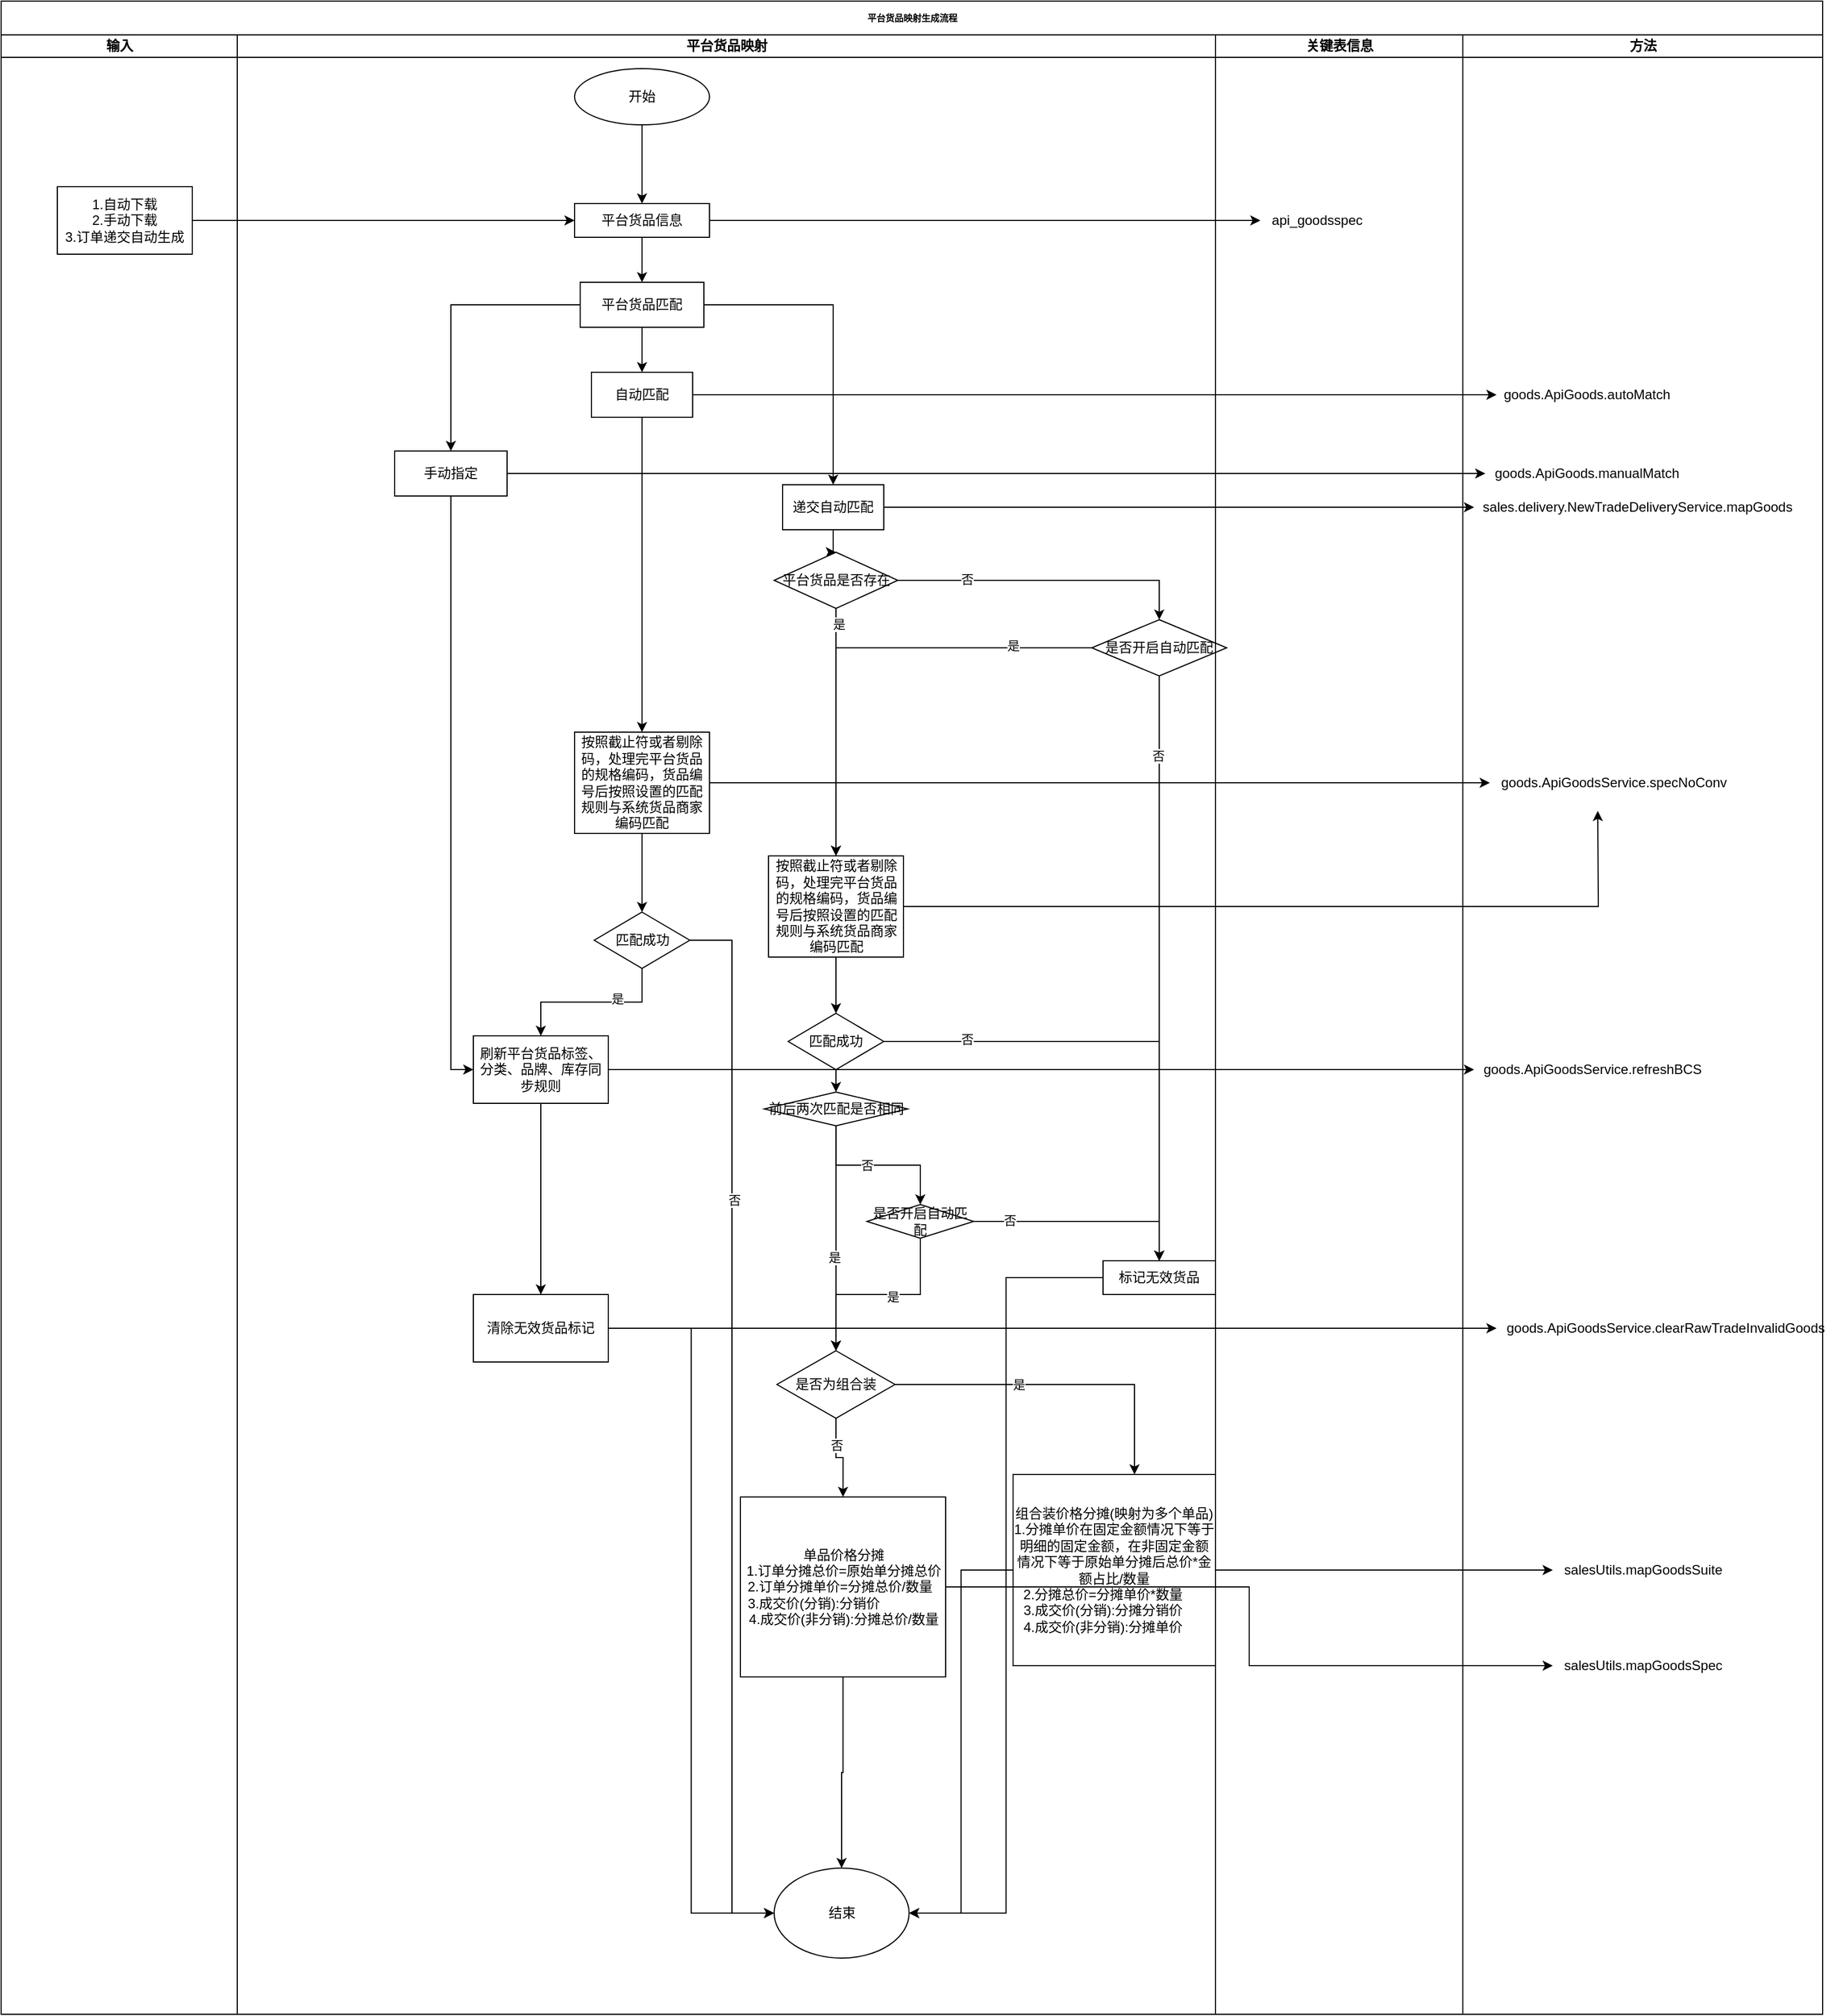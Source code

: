 <mxfile version="14.4.3" type="device"><diagram id="_JBLcS5l_VFMCmudMycl" name="第 1 页"><mxGraphModel dx="1422" dy="1991" grid="1" gridSize="10" guides="1" tooltips="1" connect="1" arrows="1" fold="1" page="1" pageScale="1" pageWidth="827" pageHeight="1169" math="0" shadow="0"><root><mxCell id="0"/><mxCell id="1" parent="0"/><mxCell id="y8E4CjzceyWJKIOjVqdz-274" value="平台货品映射生成流程" style="swimlane;html=1;childLayout=stackLayout;startSize=30;rounded=0;shadow=0;labelBackgroundColor=none;strokeWidth=1;fontFamily=Verdana;fontSize=8;align=center;" parent="1" vertex="1"><mxGeometry x="110" y="-390" width="1620" height="1790" as="geometry"><mxRectangle x="170" y="140" width="100" height="30" as="alternateBounds"/></mxGeometry></mxCell><mxCell id="y8E4CjzceyWJKIOjVqdz-275" value="输入" style="swimlane;html=1;startSize=20;" parent="y8E4CjzceyWJKIOjVqdz-274" vertex="1"><mxGeometry y="30" width="210" height="1760" as="geometry"/></mxCell><mxCell id="y8E4CjzceyWJKIOjVqdz-366" value="1.自动下载&lt;br&gt;2.手动下载&lt;br&gt;3.订单递交自动生成" style="rounded=0;whiteSpace=wrap;html=1;" parent="y8E4CjzceyWJKIOjVqdz-275" vertex="1"><mxGeometry x="50" y="135" width="120" height="60" as="geometry"/></mxCell><mxCell id="y8E4CjzceyWJKIOjVqdz-278" value="平台货品映射" style="swimlane;html=1;startSize=20;" parent="y8E4CjzceyWJKIOjVqdz-274" vertex="1"><mxGeometry x="210" y="30" width="870" height="1760" as="geometry"/></mxCell><mxCell id="y8E4CjzceyWJKIOjVqdz-279" style="edgeStyle=orthogonalEdgeStyle;rounded=0;orthogonalLoop=1;jettySize=auto;html=1;exitX=0.5;exitY=1;exitDx=0;exitDy=0;entryX=0.5;entryY=0;entryDx=0;entryDy=0;" parent="y8E4CjzceyWJKIOjVqdz-278" source="y8E4CjzceyWJKIOjVqdz-280" target="y8E4CjzceyWJKIOjVqdz-282" edge="1"><mxGeometry relative="1" as="geometry"/></mxCell><mxCell id="y8E4CjzceyWJKIOjVqdz-280" value="开始" style="ellipse;whiteSpace=wrap;html=1;" parent="y8E4CjzceyWJKIOjVqdz-278" vertex="1"><mxGeometry x="300" y="30" width="120" height="50" as="geometry"/></mxCell><mxCell id="y8E4CjzceyWJKIOjVqdz-374" style="edgeStyle=orthogonalEdgeStyle;rounded=0;orthogonalLoop=1;jettySize=auto;html=1;entryX=0.5;entryY=0;entryDx=0;entryDy=0;" parent="y8E4CjzceyWJKIOjVqdz-278" source="y8E4CjzceyWJKIOjVqdz-282" target="y8E4CjzceyWJKIOjVqdz-373" edge="1"><mxGeometry relative="1" as="geometry"/></mxCell><mxCell id="y8E4CjzceyWJKIOjVqdz-282" value="平台货品信息" style="rounded=0;whiteSpace=wrap;html=1;" parent="y8E4CjzceyWJKIOjVqdz-278" vertex="1"><mxGeometry x="300" y="150" width="120" height="30" as="geometry"/></mxCell><mxCell id="y8E4CjzceyWJKIOjVqdz-378" style="edgeStyle=orthogonalEdgeStyle;rounded=0;orthogonalLoop=1;jettySize=auto;html=1;entryX=0.5;entryY=0;entryDx=0;entryDy=0;" parent="y8E4CjzceyWJKIOjVqdz-278" source="y8E4CjzceyWJKIOjVqdz-373" target="y8E4CjzceyWJKIOjVqdz-375" edge="1"><mxGeometry relative="1" as="geometry"/></mxCell><mxCell id="y8E4CjzceyWJKIOjVqdz-379" style="edgeStyle=orthogonalEdgeStyle;rounded=0;orthogonalLoop=1;jettySize=auto;html=1;exitX=0.5;exitY=1;exitDx=0;exitDy=0;entryX=0.5;entryY=0;entryDx=0;entryDy=0;" parent="y8E4CjzceyWJKIOjVqdz-278" source="y8E4CjzceyWJKIOjVqdz-373" target="y8E4CjzceyWJKIOjVqdz-376" edge="1"><mxGeometry relative="1" as="geometry"/></mxCell><mxCell id="y8E4CjzceyWJKIOjVqdz-380" style="edgeStyle=orthogonalEdgeStyle;rounded=0;orthogonalLoop=1;jettySize=auto;html=1;entryX=0.5;entryY=0;entryDx=0;entryDy=0;" parent="y8E4CjzceyWJKIOjVqdz-278" source="y8E4CjzceyWJKIOjVqdz-373" target="y8E4CjzceyWJKIOjVqdz-377" edge="1"><mxGeometry relative="1" as="geometry"/></mxCell><mxCell id="y8E4CjzceyWJKIOjVqdz-373" value="平台货品匹配" style="rounded=0;whiteSpace=wrap;html=1;" parent="y8E4CjzceyWJKIOjVqdz-278" vertex="1"><mxGeometry x="305" y="220" width="110" height="40" as="geometry"/></mxCell><mxCell id="y8E4CjzceyWJKIOjVqdz-422" style="edgeStyle=orthogonalEdgeStyle;rounded=0;orthogonalLoop=1;jettySize=auto;html=1;entryX=0;entryY=0.5;entryDx=0;entryDy=0;" parent="y8E4CjzceyWJKIOjVqdz-278" source="y8E4CjzceyWJKIOjVqdz-375" target="y8E4CjzceyWJKIOjVqdz-401" edge="1"><mxGeometry relative="1" as="geometry"/></mxCell><mxCell id="y8E4CjzceyWJKIOjVqdz-375" value="手动指定" style="rounded=0;whiteSpace=wrap;html=1;" parent="y8E4CjzceyWJKIOjVqdz-278" vertex="1"><mxGeometry x="140" y="370" width="100" height="40" as="geometry"/></mxCell><mxCell id="y8E4CjzceyWJKIOjVqdz-391" style="edgeStyle=orthogonalEdgeStyle;rounded=0;orthogonalLoop=1;jettySize=auto;html=1;entryX=0.5;entryY=0;entryDx=0;entryDy=0;" parent="y8E4CjzceyWJKIOjVqdz-278" source="y8E4CjzceyWJKIOjVqdz-376" target="y8E4CjzceyWJKIOjVqdz-390" edge="1"><mxGeometry relative="1" as="geometry"/></mxCell><mxCell id="y8E4CjzceyWJKIOjVqdz-376" value="自动匹配" style="rounded=0;whiteSpace=wrap;html=1;" parent="y8E4CjzceyWJKIOjVqdz-278" vertex="1"><mxGeometry x="315" y="300" width="90" height="40" as="geometry"/></mxCell><mxCell id="y8E4CjzceyWJKIOjVqdz-426" style="edgeStyle=orthogonalEdgeStyle;rounded=0;orthogonalLoop=1;jettySize=auto;html=1;entryX=0.5;entryY=0;entryDx=0;entryDy=0;" parent="y8E4CjzceyWJKIOjVqdz-278" source="y8E4CjzceyWJKIOjVqdz-377" target="y8E4CjzceyWJKIOjVqdz-425" edge="1"><mxGeometry relative="1" as="geometry"/></mxCell><mxCell id="y8E4CjzceyWJKIOjVqdz-377" value="递交自动匹配" style="rounded=0;whiteSpace=wrap;html=1;" parent="y8E4CjzceyWJKIOjVqdz-278" vertex="1"><mxGeometry x="485" y="400" width="90" height="40" as="geometry"/></mxCell><mxCell id="y8E4CjzceyWJKIOjVqdz-514" style="edgeStyle=orthogonalEdgeStyle;rounded=0;orthogonalLoop=1;jettySize=auto;html=1;entryX=0;entryY=0.5;entryDx=0;entryDy=0;" parent="y8E4CjzceyWJKIOjVqdz-278" source="y8E4CjzceyWJKIOjVqdz-381" target="y8E4CjzceyWJKIOjVqdz-396" edge="1"><mxGeometry relative="1" as="geometry"/></mxCell><mxCell id="y8E4CjzceyWJKIOjVqdz-381" value="清除无效货品标记" style="rounded=0;whiteSpace=wrap;html=1;" parent="y8E4CjzceyWJKIOjVqdz-278" vertex="1"><mxGeometry x="210" y="1120" width="120" height="60" as="geometry"/></mxCell><mxCell id="y8E4CjzceyWJKIOjVqdz-395" style="edgeStyle=orthogonalEdgeStyle;rounded=0;orthogonalLoop=1;jettySize=auto;html=1;entryX=0.5;entryY=0;entryDx=0;entryDy=0;" parent="y8E4CjzceyWJKIOjVqdz-278" source="y8E4CjzceyWJKIOjVqdz-390" target="y8E4CjzceyWJKIOjVqdz-394" edge="1"><mxGeometry relative="1" as="geometry"/></mxCell><mxCell id="y8E4CjzceyWJKIOjVqdz-390" value="按照截止符或者剔除码，处理完平台货品的规格编码，货品编号后按照设置的匹配规则与系统货品商家编码匹配" style="rounded=0;whiteSpace=wrap;html=1;" parent="y8E4CjzceyWJKIOjVqdz-278" vertex="1"><mxGeometry x="300" y="620" width="120" height="90" as="geometry"/></mxCell><mxCell id="y8E4CjzceyWJKIOjVqdz-412" style="edgeStyle=orthogonalEdgeStyle;rounded=0;orthogonalLoop=1;jettySize=auto;html=1;entryX=0.5;entryY=0;entryDx=0;entryDy=0;" parent="y8E4CjzceyWJKIOjVqdz-278" source="y8E4CjzceyWJKIOjVqdz-394" target="y8E4CjzceyWJKIOjVqdz-401" edge="1"><mxGeometry relative="1" as="geometry"/></mxCell><mxCell id="y8E4CjzceyWJKIOjVqdz-413" value="是" style="edgeLabel;html=1;align=center;verticalAlign=middle;resizable=0;points=[];" parent="y8E4CjzceyWJKIOjVqdz-412" vertex="1" connectable="0"><mxGeometry x="-0.299" y="-3" relative="1" as="geometry"><mxPoint as="offset"/></mxGeometry></mxCell><mxCell id="y8E4CjzceyWJKIOjVqdz-472" style="edgeStyle=orthogonalEdgeStyle;rounded=0;orthogonalLoop=1;jettySize=auto;html=1;entryX=0;entryY=0.5;entryDx=0;entryDy=0;" parent="y8E4CjzceyWJKIOjVqdz-278" source="y8E4CjzceyWJKIOjVqdz-394" target="y8E4CjzceyWJKIOjVqdz-396" edge="1"><mxGeometry relative="1" as="geometry"/></mxCell><mxCell id="y8E4CjzceyWJKIOjVqdz-473" value="否" style="edgeLabel;html=1;align=center;verticalAlign=middle;resizable=0;points=[];" parent="y8E4CjzceyWJKIOjVqdz-472" vertex="1" connectable="0"><mxGeometry x="-0.429" y="2" relative="1" as="geometry"><mxPoint as="offset"/></mxGeometry></mxCell><mxCell id="y8E4CjzceyWJKIOjVqdz-394" value="匹配成功" style="rhombus;whiteSpace=wrap;html=1;" parent="y8E4CjzceyWJKIOjVqdz-278" vertex="1"><mxGeometry x="317.5" y="780" width="85" height="50" as="geometry"/></mxCell><mxCell id="y8E4CjzceyWJKIOjVqdz-396" value="结束" style="ellipse;whiteSpace=wrap;html=1;" parent="y8E4CjzceyWJKIOjVqdz-278" vertex="1"><mxGeometry x="477.5" y="1630" width="120" height="80" as="geometry"/></mxCell><mxCell id="y8E4CjzceyWJKIOjVqdz-414" style="edgeStyle=orthogonalEdgeStyle;rounded=0;orthogonalLoop=1;jettySize=auto;html=1;" parent="y8E4CjzceyWJKIOjVqdz-278" source="y8E4CjzceyWJKIOjVqdz-401" target="y8E4CjzceyWJKIOjVqdz-381" edge="1"><mxGeometry relative="1" as="geometry"/></mxCell><mxCell id="y8E4CjzceyWJKIOjVqdz-401" value="刷新平台货品标签、分类、品牌、库存同步规则" style="rounded=0;whiteSpace=wrap;html=1;" parent="y8E4CjzceyWJKIOjVqdz-278" vertex="1"><mxGeometry x="210" y="890" width="120" height="60" as="geometry"/></mxCell><mxCell id="y8E4CjzceyWJKIOjVqdz-457" style="edgeStyle=orthogonalEdgeStyle;rounded=0;orthogonalLoop=1;jettySize=auto;html=1;entryX=0.5;entryY=0;entryDx=0;entryDy=0;" parent="y8E4CjzceyWJKIOjVqdz-278" source="y8E4CjzceyWJKIOjVqdz-425" target="y8E4CjzceyWJKIOjVqdz-427" edge="1"><mxGeometry relative="1" as="geometry"/></mxCell><mxCell id="y8E4CjzceyWJKIOjVqdz-458" value="否" style="edgeLabel;html=1;align=center;verticalAlign=middle;resizable=0;points=[];" parent="y8E4CjzceyWJKIOjVqdz-457" vertex="1" connectable="0"><mxGeometry x="-0.544" y="1" relative="1" as="geometry"><mxPoint as="offset"/></mxGeometry></mxCell><mxCell id="y8E4CjzceyWJKIOjVqdz-469" style="edgeStyle=orthogonalEdgeStyle;rounded=0;orthogonalLoop=1;jettySize=auto;html=1;entryX=0.5;entryY=0;entryDx=0;entryDy=0;" parent="y8E4CjzceyWJKIOjVqdz-278" source="y8E4CjzceyWJKIOjVqdz-425" target="y8E4CjzceyWJKIOjVqdz-445" edge="1"><mxGeometry relative="1" as="geometry"/></mxCell><mxCell id="y8E4CjzceyWJKIOjVqdz-501" value="是" style="edgeLabel;html=1;align=center;verticalAlign=middle;resizable=0;points=[];" parent="y8E4CjzceyWJKIOjVqdz-469" vertex="1" connectable="0"><mxGeometry x="-0.877" y="2" relative="1" as="geometry"><mxPoint as="offset"/></mxGeometry></mxCell><mxCell id="y8E4CjzceyWJKIOjVqdz-425" value="平台货品是否存在" style="rhombus;whiteSpace=wrap;html=1;" parent="y8E4CjzceyWJKIOjVqdz-278" vertex="1"><mxGeometry x="477.5" y="460" width="110" height="50" as="geometry"/></mxCell><mxCell id="y8E4CjzceyWJKIOjVqdz-459" style="edgeStyle=orthogonalEdgeStyle;rounded=0;orthogonalLoop=1;jettySize=auto;html=1;" parent="y8E4CjzceyWJKIOjVqdz-278" source="y8E4CjzceyWJKIOjVqdz-427" target="y8E4CjzceyWJKIOjVqdz-453" edge="1"><mxGeometry relative="1" as="geometry"/></mxCell><mxCell id="y8E4CjzceyWJKIOjVqdz-497" value="否" style="edgeLabel;html=1;align=center;verticalAlign=middle;resizable=0;points=[];" parent="y8E4CjzceyWJKIOjVqdz-459" vertex="1" connectable="0"><mxGeometry x="-0.728" y="-1" relative="1" as="geometry"><mxPoint as="offset"/></mxGeometry></mxCell><mxCell id="y8E4CjzceyWJKIOjVqdz-502" style="edgeStyle=orthogonalEdgeStyle;rounded=0;orthogonalLoop=1;jettySize=auto;html=1;entryX=0.5;entryY=0;entryDx=0;entryDy=0;" parent="y8E4CjzceyWJKIOjVqdz-278" source="y8E4CjzceyWJKIOjVqdz-427" target="y8E4CjzceyWJKIOjVqdz-445" edge="1"><mxGeometry relative="1" as="geometry"/></mxCell><mxCell id="y8E4CjzceyWJKIOjVqdz-503" value="是" style="edgeLabel;html=1;align=center;verticalAlign=middle;resizable=0;points=[];" parent="y8E4CjzceyWJKIOjVqdz-502" vertex="1" connectable="0"><mxGeometry x="-0.659" y="-2" relative="1" as="geometry"><mxPoint as="offset"/></mxGeometry></mxCell><mxCell id="y8E4CjzceyWJKIOjVqdz-427" value="是否开启自动匹配" style="rhombus;whiteSpace=wrap;html=1;" parent="y8E4CjzceyWJKIOjVqdz-278" vertex="1"><mxGeometry x="760" y="520" width="120" height="50" as="geometry"/></mxCell><mxCell id="y8E4CjzceyWJKIOjVqdz-448" style="edgeStyle=orthogonalEdgeStyle;rounded=0;orthogonalLoop=1;jettySize=auto;html=1;entryX=0.5;entryY=0;entryDx=0;entryDy=0;" parent="y8E4CjzceyWJKIOjVqdz-278" source="y8E4CjzceyWJKIOjVqdz-445" target="y8E4CjzceyWJKIOjVqdz-447" edge="1"><mxGeometry relative="1" as="geometry"/></mxCell><mxCell id="y8E4CjzceyWJKIOjVqdz-445" value="按照截止符或者剔除码，处理完平台货品的规格编码，货品编号后按照设置的匹配规则与系统货品商家编码匹配" style="rounded=0;whiteSpace=wrap;html=1;" parent="y8E4CjzceyWJKIOjVqdz-278" vertex="1"><mxGeometry x="472.5" y="730" width="120" height="90" as="geometry"/></mxCell><mxCell id="y8E4CjzceyWJKIOjVqdz-454" style="edgeStyle=orthogonalEdgeStyle;rounded=0;orthogonalLoop=1;jettySize=auto;html=1;entryX=0.5;entryY=0;entryDx=0;entryDy=0;" parent="y8E4CjzceyWJKIOjVqdz-278" source="y8E4CjzceyWJKIOjVqdz-447" target="y8E4CjzceyWJKIOjVqdz-453" edge="1"><mxGeometry relative="1" as="geometry"/></mxCell><mxCell id="y8E4CjzceyWJKIOjVqdz-496" value="否" style="edgeLabel;html=1;align=center;verticalAlign=middle;resizable=0;points=[];" parent="y8E4CjzceyWJKIOjVqdz-454" vertex="1" connectable="0"><mxGeometry x="-0.667" y="2" relative="1" as="geometry"><mxPoint as="offset"/></mxGeometry></mxCell><mxCell id="y8E4CjzceyWJKIOjVqdz-471" style="edgeStyle=orthogonalEdgeStyle;rounded=0;orthogonalLoop=1;jettySize=auto;html=1;" parent="y8E4CjzceyWJKIOjVqdz-278" source="y8E4CjzceyWJKIOjVqdz-447" target="y8E4CjzceyWJKIOjVqdz-470" edge="1"><mxGeometry relative="1" as="geometry"/></mxCell><mxCell id="y8E4CjzceyWJKIOjVqdz-447" value="匹配成功" style="rhombus;whiteSpace=wrap;html=1;" parent="y8E4CjzceyWJKIOjVqdz-278" vertex="1"><mxGeometry x="490" y="870" width="85" height="50" as="geometry"/></mxCell><mxCell id="y8E4CjzceyWJKIOjVqdz-456" style="edgeStyle=orthogonalEdgeStyle;rounded=0;orthogonalLoop=1;jettySize=auto;html=1;entryX=1;entryY=0.5;entryDx=0;entryDy=0;" parent="y8E4CjzceyWJKIOjVqdz-278" source="y8E4CjzceyWJKIOjVqdz-453" target="y8E4CjzceyWJKIOjVqdz-396" edge="1"><mxGeometry relative="1" as="geometry"/></mxCell><mxCell id="y8E4CjzceyWJKIOjVqdz-453" value="标记无效货品" style="rounded=0;whiteSpace=wrap;html=1;" parent="y8E4CjzceyWJKIOjVqdz-278" vertex="1"><mxGeometry x="770" y="1090" width="100" height="30" as="geometry"/></mxCell><mxCell id="y8E4CjzceyWJKIOjVqdz-489" style="edgeStyle=orthogonalEdgeStyle;rounded=0;orthogonalLoop=1;jettySize=auto;html=1;entryX=0.5;entryY=0;entryDx=0;entryDy=0;" parent="y8E4CjzceyWJKIOjVqdz-278" source="y8E4CjzceyWJKIOjVqdz-470" target="y8E4CjzceyWJKIOjVqdz-478" edge="1"><mxGeometry relative="1" as="geometry"/></mxCell><mxCell id="y8E4CjzceyWJKIOjVqdz-491" value="否" style="edgeLabel;html=1;align=center;verticalAlign=middle;resizable=0;points=[];" parent="y8E4CjzceyWJKIOjVqdz-489" vertex="1" connectable="0"><mxGeometry x="-0.143" relative="1" as="geometry"><mxPoint as="offset"/></mxGeometry></mxCell><mxCell id="-6tos7HYE-LTPaoOVQpP-6" style="edgeStyle=orthogonalEdgeStyle;rounded=0;orthogonalLoop=1;jettySize=auto;html=1;" edge="1" parent="y8E4CjzceyWJKIOjVqdz-278" source="y8E4CjzceyWJKIOjVqdz-470" target="-6tos7HYE-LTPaoOVQpP-5"><mxGeometry relative="1" as="geometry"/></mxCell><mxCell id="-6tos7HYE-LTPaoOVQpP-7" value="是" style="edgeLabel;html=1;align=center;verticalAlign=middle;resizable=0;points=[];" vertex="1" connectable="0" parent="-6tos7HYE-LTPaoOVQpP-6"><mxGeometry x="0.171" y="-3" relative="1" as="geometry"><mxPoint x="1" as="offset"/></mxGeometry></mxCell><mxCell id="y8E4CjzceyWJKIOjVqdz-470" value="前后两次匹配是否相同" style="rhombus;whiteSpace=wrap;html=1;" parent="y8E4CjzceyWJKIOjVqdz-278" vertex="1"><mxGeometry x="468.75" y="940" width="127.5" height="30" as="geometry"/></mxCell><mxCell id="y8E4CjzceyWJKIOjVqdz-494" style="edgeStyle=orthogonalEdgeStyle;rounded=0;orthogonalLoop=1;jettySize=auto;html=1;entryX=0.5;entryY=0;entryDx=0;entryDy=0;" parent="y8E4CjzceyWJKIOjVqdz-278" source="y8E4CjzceyWJKIOjVqdz-478" target="y8E4CjzceyWJKIOjVqdz-453" edge="1"><mxGeometry relative="1" as="geometry"/></mxCell><mxCell id="y8E4CjzceyWJKIOjVqdz-495" value="否" style="edgeLabel;html=1;align=center;verticalAlign=middle;resizable=0;points=[];" parent="y8E4CjzceyWJKIOjVqdz-494" vertex="1" connectable="0"><mxGeometry x="-0.684" y="1" relative="1" as="geometry"><mxPoint as="offset"/></mxGeometry></mxCell><mxCell id="-6tos7HYE-LTPaoOVQpP-8" style="edgeStyle=orthogonalEdgeStyle;rounded=0;orthogonalLoop=1;jettySize=auto;html=1;entryX=0.5;entryY=0;entryDx=0;entryDy=0;" edge="1" parent="y8E4CjzceyWJKIOjVqdz-278" source="y8E4CjzceyWJKIOjVqdz-478" target="-6tos7HYE-LTPaoOVQpP-5"><mxGeometry relative="1" as="geometry"/></mxCell><mxCell id="-6tos7HYE-LTPaoOVQpP-9" value="是" style="edgeLabel;html=1;align=center;verticalAlign=middle;resizable=0;points=[];" vertex="1" connectable="0" parent="-6tos7HYE-LTPaoOVQpP-8"><mxGeometry x="-0.149" y="2" relative="1" as="geometry"><mxPoint as="offset"/></mxGeometry></mxCell><mxCell id="y8E4CjzceyWJKIOjVqdz-478" value="是否开启自动匹配" style="rhombus;whiteSpace=wrap;html=1;" parent="y8E4CjzceyWJKIOjVqdz-278" vertex="1"><mxGeometry x="560" y="1040" width="95" height="30" as="geometry"/></mxCell><mxCell id="-6tos7HYE-LTPaoOVQpP-13" style="edgeStyle=orthogonalEdgeStyle;rounded=0;orthogonalLoop=1;jettySize=auto;html=1;entryX=0.5;entryY=0;entryDx=0;entryDy=0;" edge="1" parent="y8E4CjzceyWJKIOjVqdz-278" source="-6tos7HYE-LTPaoOVQpP-5" target="-6tos7HYE-LTPaoOVQpP-10"><mxGeometry relative="1" as="geometry"/></mxCell><mxCell id="-6tos7HYE-LTPaoOVQpP-14" value="否" style="edgeLabel;html=1;align=center;verticalAlign=middle;resizable=0;points=[];" vertex="1" connectable="0" parent="-6tos7HYE-LTPaoOVQpP-13"><mxGeometry x="-0.371" y="-1" relative="1" as="geometry"><mxPoint x="1" as="offset"/></mxGeometry></mxCell><mxCell id="-6tos7HYE-LTPaoOVQpP-15" style="edgeStyle=orthogonalEdgeStyle;rounded=0;orthogonalLoop=1;jettySize=auto;html=1;entryX=0.6;entryY=0;entryDx=0;entryDy=0;entryPerimeter=0;" edge="1" parent="y8E4CjzceyWJKIOjVqdz-278" source="-6tos7HYE-LTPaoOVQpP-5" target="-6tos7HYE-LTPaoOVQpP-11"><mxGeometry relative="1" as="geometry"/></mxCell><mxCell id="-6tos7HYE-LTPaoOVQpP-16" value="是" style="edgeLabel;html=1;align=center;verticalAlign=middle;resizable=0;points=[];" vertex="1" connectable="0" parent="-6tos7HYE-LTPaoOVQpP-15"><mxGeometry x="-0.252" relative="1" as="geometry"><mxPoint as="offset"/></mxGeometry></mxCell><mxCell id="-6tos7HYE-LTPaoOVQpP-5" value="是否为组合装" style="rhombus;whiteSpace=wrap;html=1;" vertex="1" parent="y8E4CjzceyWJKIOjVqdz-278"><mxGeometry x="480" y="1170" width="105" height="60" as="geometry"/></mxCell><mxCell id="-6tos7HYE-LTPaoOVQpP-19" style="edgeStyle=orthogonalEdgeStyle;rounded=0;orthogonalLoop=1;jettySize=auto;html=1;" edge="1" parent="y8E4CjzceyWJKIOjVqdz-278" source="-6tos7HYE-LTPaoOVQpP-10" target="y8E4CjzceyWJKIOjVqdz-396"><mxGeometry relative="1" as="geometry"/></mxCell><mxCell id="-6tos7HYE-LTPaoOVQpP-10" value="单品价格分摊&lt;br&gt;1.订单分摊总价=原始单分摊总价&lt;br&gt;2.订单分摊单价=分摊总价/数量&amp;nbsp;&amp;nbsp;&lt;br&gt;3.成交价(分销):分销价&amp;nbsp; &amp;nbsp; &amp;nbsp; &amp;nbsp; &amp;nbsp; &amp;nbsp; &amp;nbsp; &amp;nbsp;&amp;nbsp;&lt;br&gt;4.成交价(非分销):分摊总价/数量" style="rounded=0;whiteSpace=wrap;html=1;" vertex="1" parent="y8E4CjzceyWJKIOjVqdz-278"><mxGeometry x="447.5" y="1300" width="182.5" height="160" as="geometry"/></mxCell><mxCell id="-6tos7HYE-LTPaoOVQpP-22" style="edgeStyle=orthogonalEdgeStyle;rounded=0;orthogonalLoop=1;jettySize=auto;html=1;entryX=1;entryY=0.5;entryDx=0;entryDy=0;" edge="1" parent="y8E4CjzceyWJKIOjVqdz-278" source="-6tos7HYE-LTPaoOVQpP-11" target="y8E4CjzceyWJKIOjVqdz-396"><mxGeometry relative="1" as="geometry"/></mxCell><mxCell id="-6tos7HYE-LTPaoOVQpP-11" value="组合装价格分摊(映射为多个单品)&lt;br&gt;1.分摊单价在固定金额情况下等于明细的固定金额，在非固定金额情况下等于原始单分摊后总价*金额占比/数量&lt;br&gt;2.分摊总价=分摊单价*数量&amp;nbsp; &amp;nbsp; &amp;nbsp;&amp;nbsp;&lt;br&gt;&amp;nbsp;3.成交价(分销):分摊分销价&amp;nbsp; &amp;nbsp; &amp;nbsp; &amp;nbsp; &amp;nbsp;4.成交价(非分销):分摊单价&amp;nbsp; &amp;nbsp; &amp;nbsp; &amp;nbsp;" style="rounded=0;whiteSpace=wrap;html=1;" vertex="1" parent="y8E4CjzceyWJKIOjVqdz-278"><mxGeometry x="690" y="1280" width="180" height="170" as="geometry"/></mxCell><mxCell id="y8E4CjzceyWJKIOjVqdz-332" value="关键表信息" style="swimlane;html=1;startSize=20;" parent="y8E4CjzceyWJKIOjVqdz-274" vertex="1"><mxGeometry x="1080" y="30" width="220" height="1760" as="geometry"/></mxCell><mxCell id="y8E4CjzceyWJKIOjVqdz-369" value="api_goodsspec" style="text;html=1;align=center;verticalAlign=middle;resizable=0;points=[];autosize=1;" parent="y8E4CjzceyWJKIOjVqdz-332" vertex="1"><mxGeometry x="40" y="155" width="100" height="20" as="geometry"/></mxCell><mxCell id="y8E4CjzceyWJKIOjVqdz-368" style="edgeStyle=orthogonalEdgeStyle;rounded=0;orthogonalLoop=1;jettySize=auto;html=1;" parent="y8E4CjzceyWJKIOjVqdz-274" source="y8E4CjzceyWJKIOjVqdz-366" target="y8E4CjzceyWJKIOjVqdz-282" edge="1"><mxGeometry relative="1" as="geometry"/></mxCell><mxCell id="y8E4CjzceyWJKIOjVqdz-372" style="edgeStyle=orthogonalEdgeStyle;rounded=0;orthogonalLoop=1;jettySize=auto;html=1;" parent="y8E4CjzceyWJKIOjVqdz-274" source="y8E4CjzceyWJKIOjVqdz-282" target="y8E4CjzceyWJKIOjVqdz-369" edge="1"><mxGeometry relative="1" as="geometry"/></mxCell><mxCell id="y8E4CjzceyWJKIOjVqdz-384" style="edgeStyle=orthogonalEdgeStyle;rounded=0;orthogonalLoop=1;jettySize=auto;html=1;" parent="y8E4CjzceyWJKIOjVqdz-274" source="y8E4CjzceyWJKIOjVqdz-375" target="y8E4CjzceyWJKIOjVqdz-383" edge="1"><mxGeometry relative="1" as="geometry"/></mxCell><mxCell id="y8E4CjzceyWJKIOjVqdz-387" style="edgeStyle=orthogonalEdgeStyle;rounded=0;orthogonalLoop=1;jettySize=auto;html=1;" parent="y8E4CjzceyWJKIOjVqdz-274" source="y8E4CjzceyWJKIOjVqdz-376" target="y8E4CjzceyWJKIOjVqdz-386" edge="1"><mxGeometry relative="1" as="geometry"/></mxCell><mxCell id="y8E4CjzceyWJKIOjVqdz-349" value="方法" style="swimlane;html=1;startSize=20;" parent="y8E4CjzceyWJKIOjVqdz-274" vertex="1"><mxGeometry x="1300" y="30" width="320" height="1760" as="geometry"/></mxCell><mxCell id="y8E4CjzceyWJKIOjVqdz-383" value="goods.ApiGoods.manualMatch" style="text;html=1;align=center;verticalAlign=middle;resizable=0;points=[];autosize=1;" parent="y8E4CjzceyWJKIOjVqdz-349" vertex="1"><mxGeometry x="20" y="380" width="180" height="20" as="geometry"/></mxCell><mxCell id="y8E4CjzceyWJKIOjVqdz-386" value="goods.ApiGoods.autoMatch" style="text;html=1;align=center;verticalAlign=middle;resizable=0;points=[];autosize=1;" parent="y8E4CjzceyWJKIOjVqdz-349" vertex="1"><mxGeometry x="30" y="310" width="160" height="20" as="geometry"/></mxCell><mxCell id="y8E4CjzceyWJKIOjVqdz-392" value="goods.ApiGoodsService.specNoConv" style="text;html=1;align=center;verticalAlign=middle;resizable=0;points=[];autosize=1;" parent="y8E4CjzceyWJKIOjVqdz-349" vertex="1"><mxGeometry x="24" y="655" width="220" height="20" as="geometry"/></mxCell><mxCell id="y8E4CjzceyWJKIOjVqdz-460" value="sales.delivery.NewTradeDeliveryService.mapGoods" style="text;html=1;align=center;verticalAlign=middle;resizable=0;points=[];autosize=1;" parent="y8E4CjzceyWJKIOjVqdz-349" vertex="1"><mxGeometry x="10" y="410" width="290" height="20" as="geometry"/></mxCell><mxCell id="y8E4CjzceyWJKIOjVqdz-504" value="goods.ApiGoodsService.refreshBCS" style="text;html=1;align=center;verticalAlign=middle;resizable=0;points=[];autosize=1;" parent="y8E4CjzceyWJKIOjVqdz-349" vertex="1"><mxGeometry x="10" y="910" width="210" height="20" as="geometry"/></mxCell><mxCell id="y8E4CjzceyWJKIOjVqdz-506" value="goods.ApiGoodsService.clearRawTradeInvalidGoods" style="text;html=1;align=center;verticalAlign=middle;resizable=0;points=[];autosize=1;" parent="y8E4CjzceyWJKIOjVqdz-349" vertex="1"><mxGeometry x="30" y="1140" width="300" height="20" as="geometry"/></mxCell><mxCell id="-6tos7HYE-LTPaoOVQpP-23" value="salesUtils.mapGoodsSpec" style="text;html=1;align=center;verticalAlign=middle;resizable=0;points=[];autosize=1;" vertex="1" parent="y8E4CjzceyWJKIOjVqdz-349"><mxGeometry x="80" y="1440" width="160" height="20" as="geometry"/></mxCell><mxCell id="-6tos7HYE-LTPaoOVQpP-24" value="salesUtils.mapGoodsSuite" style="text;html=1;align=center;verticalAlign=middle;resizable=0;points=[];autosize=1;" vertex="1" parent="y8E4CjzceyWJKIOjVqdz-349"><mxGeometry x="80" y="1355" width="160" height="20" as="geometry"/></mxCell><mxCell id="y8E4CjzceyWJKIOjVqdz-393" style="edgeStyle=orthogonalEdgeStyle;rounded=0;orthogonalLoop=1;jettySize=auto;html=1;" parent="y8E4CjzceyWJKIOjVqdz-274" source="y8E4CjzceyWJKIOjVqdz-390" target="y8E4CjzceyWJKIOjVqdz-392" edge="1"><mxGeometry relative="1" as="geometry"/></mxCell><mxCell id="y8E4CjzceyWJKIOjVqdz-461" style="edgeStyle=orthogonalEdgeStyle;rounded=0;orthogonalLoop=1;jettySize=auto;html=1;" parent="y8E4CjzceyWJKIOjVqdz-274" source="y8E4CjzceyWJKIOjVqdz-377" target="y8E4CjzceyWJKIOjVqdz-460" edge="1"><mxGeometry relative="1" as="geometry"/></mxCell><mxCell id="y8E4CjzceyWJKIOjVqdz-505" style="edgeStyle=orthogonalEdgeStyle;rounded=0;orthogonalLoop=1;jettySize=auto;html=1;" parent="y8E4CjzceyWJKIOjVqdz-274" source="y8E4CjzceyWJKIOjVqdz-401" target="y8E4CjzceyWJKIOjVqdz-504" edge="1"><mxGeometry relative="1" as="geometry"/></mxCell><mxCell id="y8E4CjzceyWJKIOjVqdz-515" style="edgeStyle=orthogonalEdgeStyle;rounded=0;orthogonalLoop=1;jettySize=auto;html=1;" parent="y8E4CjzceyWJKIOjVqdz-274" source="y8E4CjzceyWJKIOjVqdz-381" target="y8E4CjzceyWJKIOjVqdz-506" edge="1"><mxGeometry relative="1" as="geometry"/></mxCell><mxCell id="-6tos7HYE-LTPaoOVQpP-27" style="edgeStyle=orthogonalEdgeStyle;rounded=0;orthogonalLoop=1;jettySize=auto;html=1;" edge="1" parent="y8E4CjzceyWJKIOjVqdz-274" source="-6tos7HYE-LTPaoOVQpP-11" target="-6tos7HYE-LTPaoOVQpP-24"><mxGeometry relative="1" as="geometry"/></mxCell><mxCell id="-6tos7HYE-LTPaoOVQpP-28" style="edgeStyle=orthogonalEdgeStyle;rounded=0;orthogonalLoop=1;jettySize=auto;html=1;" edge="1" parent="y8E4CjzceyWJKIOjVqdz-274" source="-6tos7HYE-LTPaoOVQpP-10" target="-6tos7HYE-LTPaoOVQpP-23"><mxGeometry relative="1" as="geometry"/></mxCell><mxCell id="y8E4CjzceyWJKIOjVqdz-462" style="edgeStyle=orthogonalEdgeStyle;rounded=0;orthogonalLoop=1;jettySize=auto;html=1;" parent="1" source="y8E4CjzceyWJKIOjVqdz-445" edge="1"><mxGeometry relative="1" as="geometry"><mxPoint x="1530" y="330" as="targetPoint"/></mxGeometry></mxCell></root></mxGraphModel></diagram></mxfile>